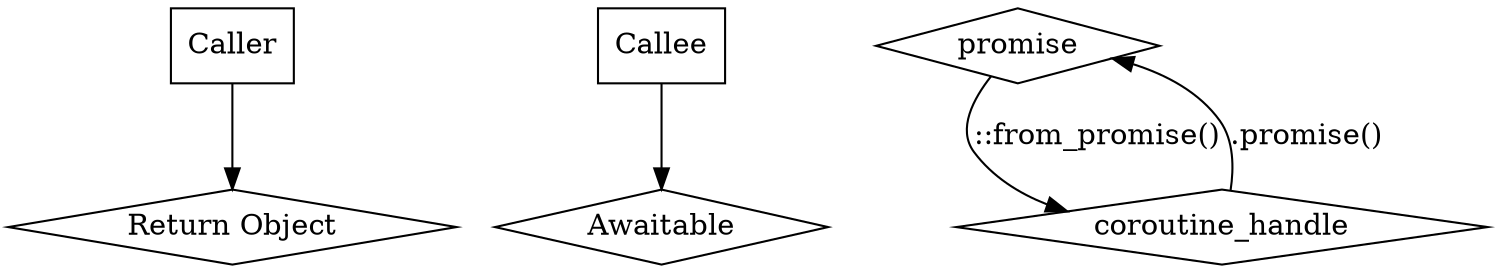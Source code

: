 digraph D {
  graph [ dpi = 300 ]; 

  main [shape=box, label="Caller"]
  f1 [shape=box, label="Callee"]
  ret [shape=diamond, label="Return Object"]
  p [shape=diamond label="promise"]
  handle [shape=diamond label="coroutine_handle"]
  awaitable [shape=diamond label="Awaitable"]

  main -> ret
  f1 -> awaitable
  p -> handle [label = "::from_promise()"]
  handle -> p [label = ".promise()"]
}
